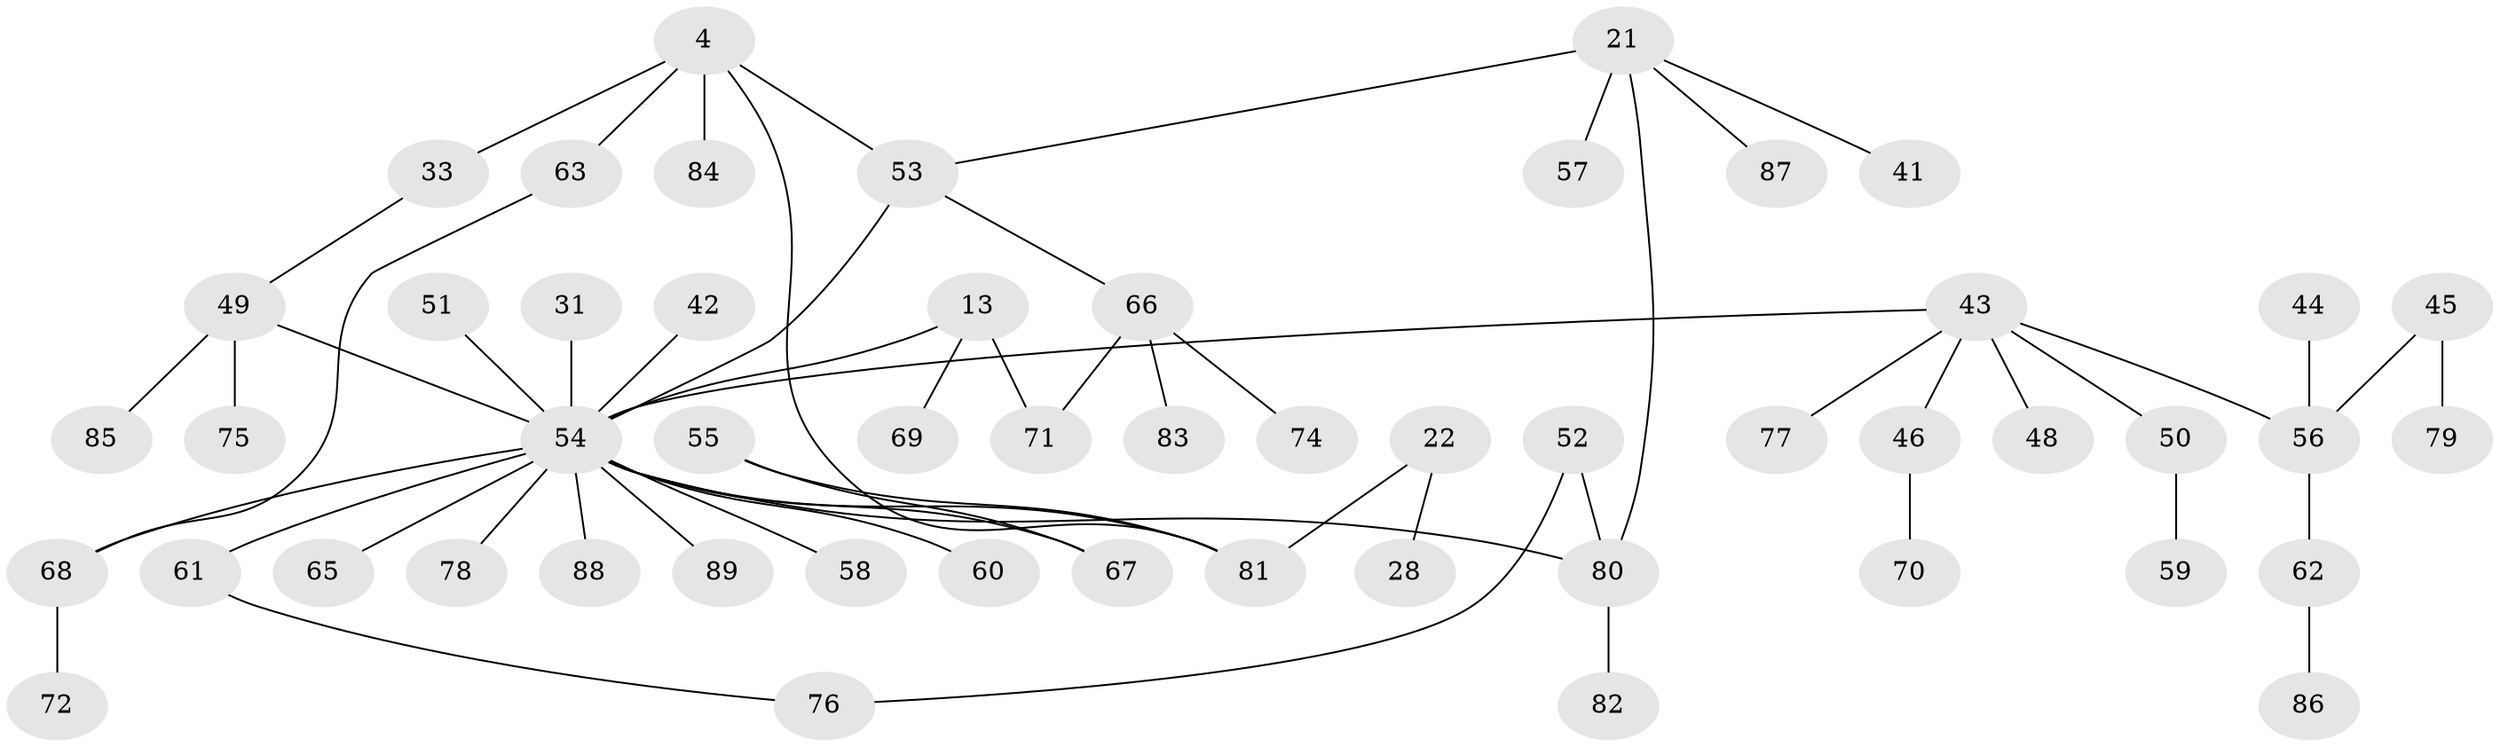 // original degree distribution, {6: 0.033707865168539325, 2: 0.21348314606741572, 7: 0.011235955056179775, 5: 0.0449438202247191, 3: 0.1797752808988764, 4: 0.10112359550561797, 1: 0.4157303370786517}
// Generated by graph-tools (version 1.1) at 2025/44/03/04/25 21:44:56]
// undirected, 53 vertices, 59 edges
graph export_dot {
graph [start="1"]
  node [color=gray90,style=filled];
  4;
  13;
  21 [super="+6"];
  22;
  28;
  31;
  33 [super="+7"];
  41;
  42;
  43 [super="+16+40+35"];
  44;
  45;
  46;
  48;
  49 [super="+17+30"];
  50;
  51;
  52;
  53 [super="+1"];
  54 [super="+37+32+26"];
  55;
  56 [super="+39"];
  57;
  58;
  59;
  60;
  61;
  62;
  63;
  65;
  66 [super="+38+27+47"];
  67 [super="+36"];
  68 [super="+24+64"];
  69 [super="+34"];
  70;
  71 [super="+15+23"];
  72;
  74;
  75;
  76;
  77;
  78;
  79;
  80 [super="+73"];
  81 [super="+12+19"];
  82;
  83;
  84;
  85;
  86;
  87;
  88;
  89;
  4 -- 84;
  4 -- 63;
  4 -- 33 [weight=2];
  4 -- 53 [weight=2];
  4 -- 81;
  13 -- 69 [weight=2];
  13 -- 71;
  13 -- 54;
  21 -- 41;
  21 -- 53 [weight=2];
  21 -- 87;
  21 -- 57;
  21 -- 80;
  22 -- 28;
  22 -- 81;
  31 -- 54;
  33 -- 49;
  42 -- 54;
  43 -- 46;
  43 -- 48;
  43 -- 50;
  43 -- 56;
  43 -- 77;
  43 -- 54;
  44 -- 56;
  45 -- 79;
  45 -- 56;
  46 -- 70;
  49 -- 75;
  49 -- 85;
  49 -- 54;
  50 -- 59;
  51 -- 54;
  52 -- 76;
  52 -- 80;
  53 -- 66;
  53 -- 54 [weight=2];
  54 -- 78;
  54 -- 88;
  54 -- 60;
  54 -- 68 [weight=3];
  54 -- 65;
  54 -- 67;
  54 -- 80;
  54 -- 81;
  54 -- 89;
  54 -- 58;
  54 -- 61;
  55 -- 81;
  55 -- 67;
  56 -- 62;
  61 -- 76;
  62 -- 86;
  63 -- 68;
  66 -- 71;
  66 -- 83;
  66 -- 74;
  68 -- 72;
  80 -- 82;
}
